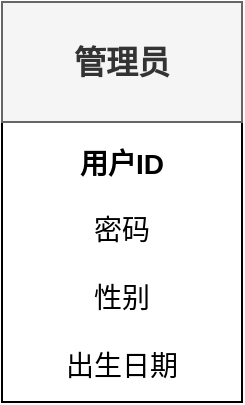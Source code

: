 <mxfile version="25.0.3">
  <diagram name="第 1 页" id="Hthu2prLAFv3AO-xziHf">
    <mxGraphModel dx="343" dy="575" grid="1" gridSize="10" guides="1" tooltips="1" connect="1" arrows="1" fold="1" page="1" pageScale="1" pageWidth="827" pageHeight="1169" math="0" shadow="0">
      <root>
        <mxCell id="0" />
        <mxCell id="1" parent="0" />
        <mxCell id="ct0kcv_MjHifHJ1AbTMI-1" value="用户ID&lt;div&gt;&lt;br&gt;&lt;div&gt;&lt;div&gt;&lt;span style=&quot;font-weight: normal;&quot;&gt;密码&lt;/span&gt;&lt;/div&gt;&lt;div&gt;&lt;span style=&quot;font-weight: normal;&quot;&gt;&lt;br&gt;&lt;/span&gt;&lt;/div&gt;&lt;div&gt;&lt;span style=&quot;font-weight: normal;&quot;&gt;性别&lt;/span&gt;&lt;/div&gt;&lt;div&gt;&lt;span style=&quot;font-weight: normal;&quot;&gt;&lt;br&gt;&lt;/span&gt;&lt;/div&gt;&lt;div&gt;&lt;span style=&quot;font-weight: normal;&quot;&gt;出生日期&lt;/span&gt;&lt;/div&gt;&lt;/div&gt;&lt;/div&gt;" style="rounded=0;whiteSpace=wrap;html=1;align=center;fontSize=14;fontStyle=1;spacing=2;spacingTop=1;spacingBottom=0;" vertex="1" parent="1">
          <mxGeometry x="70" y="320" width="120" height="140" as="geometry" />
        </mxCell>
        <mxCell id="ct0kcv_MjHifHJ1AbTMI-2" value="管理员" style="rounded=0;whiteSpace=wrap;html=1;fontSize=16;fillColor=#f5f5f5;fontColor=#333333;strokeColor=#666666;fontStyle=1" vertex="1" parent="1">
          <mxGeometry x="70" y="260" width="120" height="60" as="geometry" />
        </mxCell>
      </root>
    </mxGraphModel>
  </diagram>
</mxfile>
